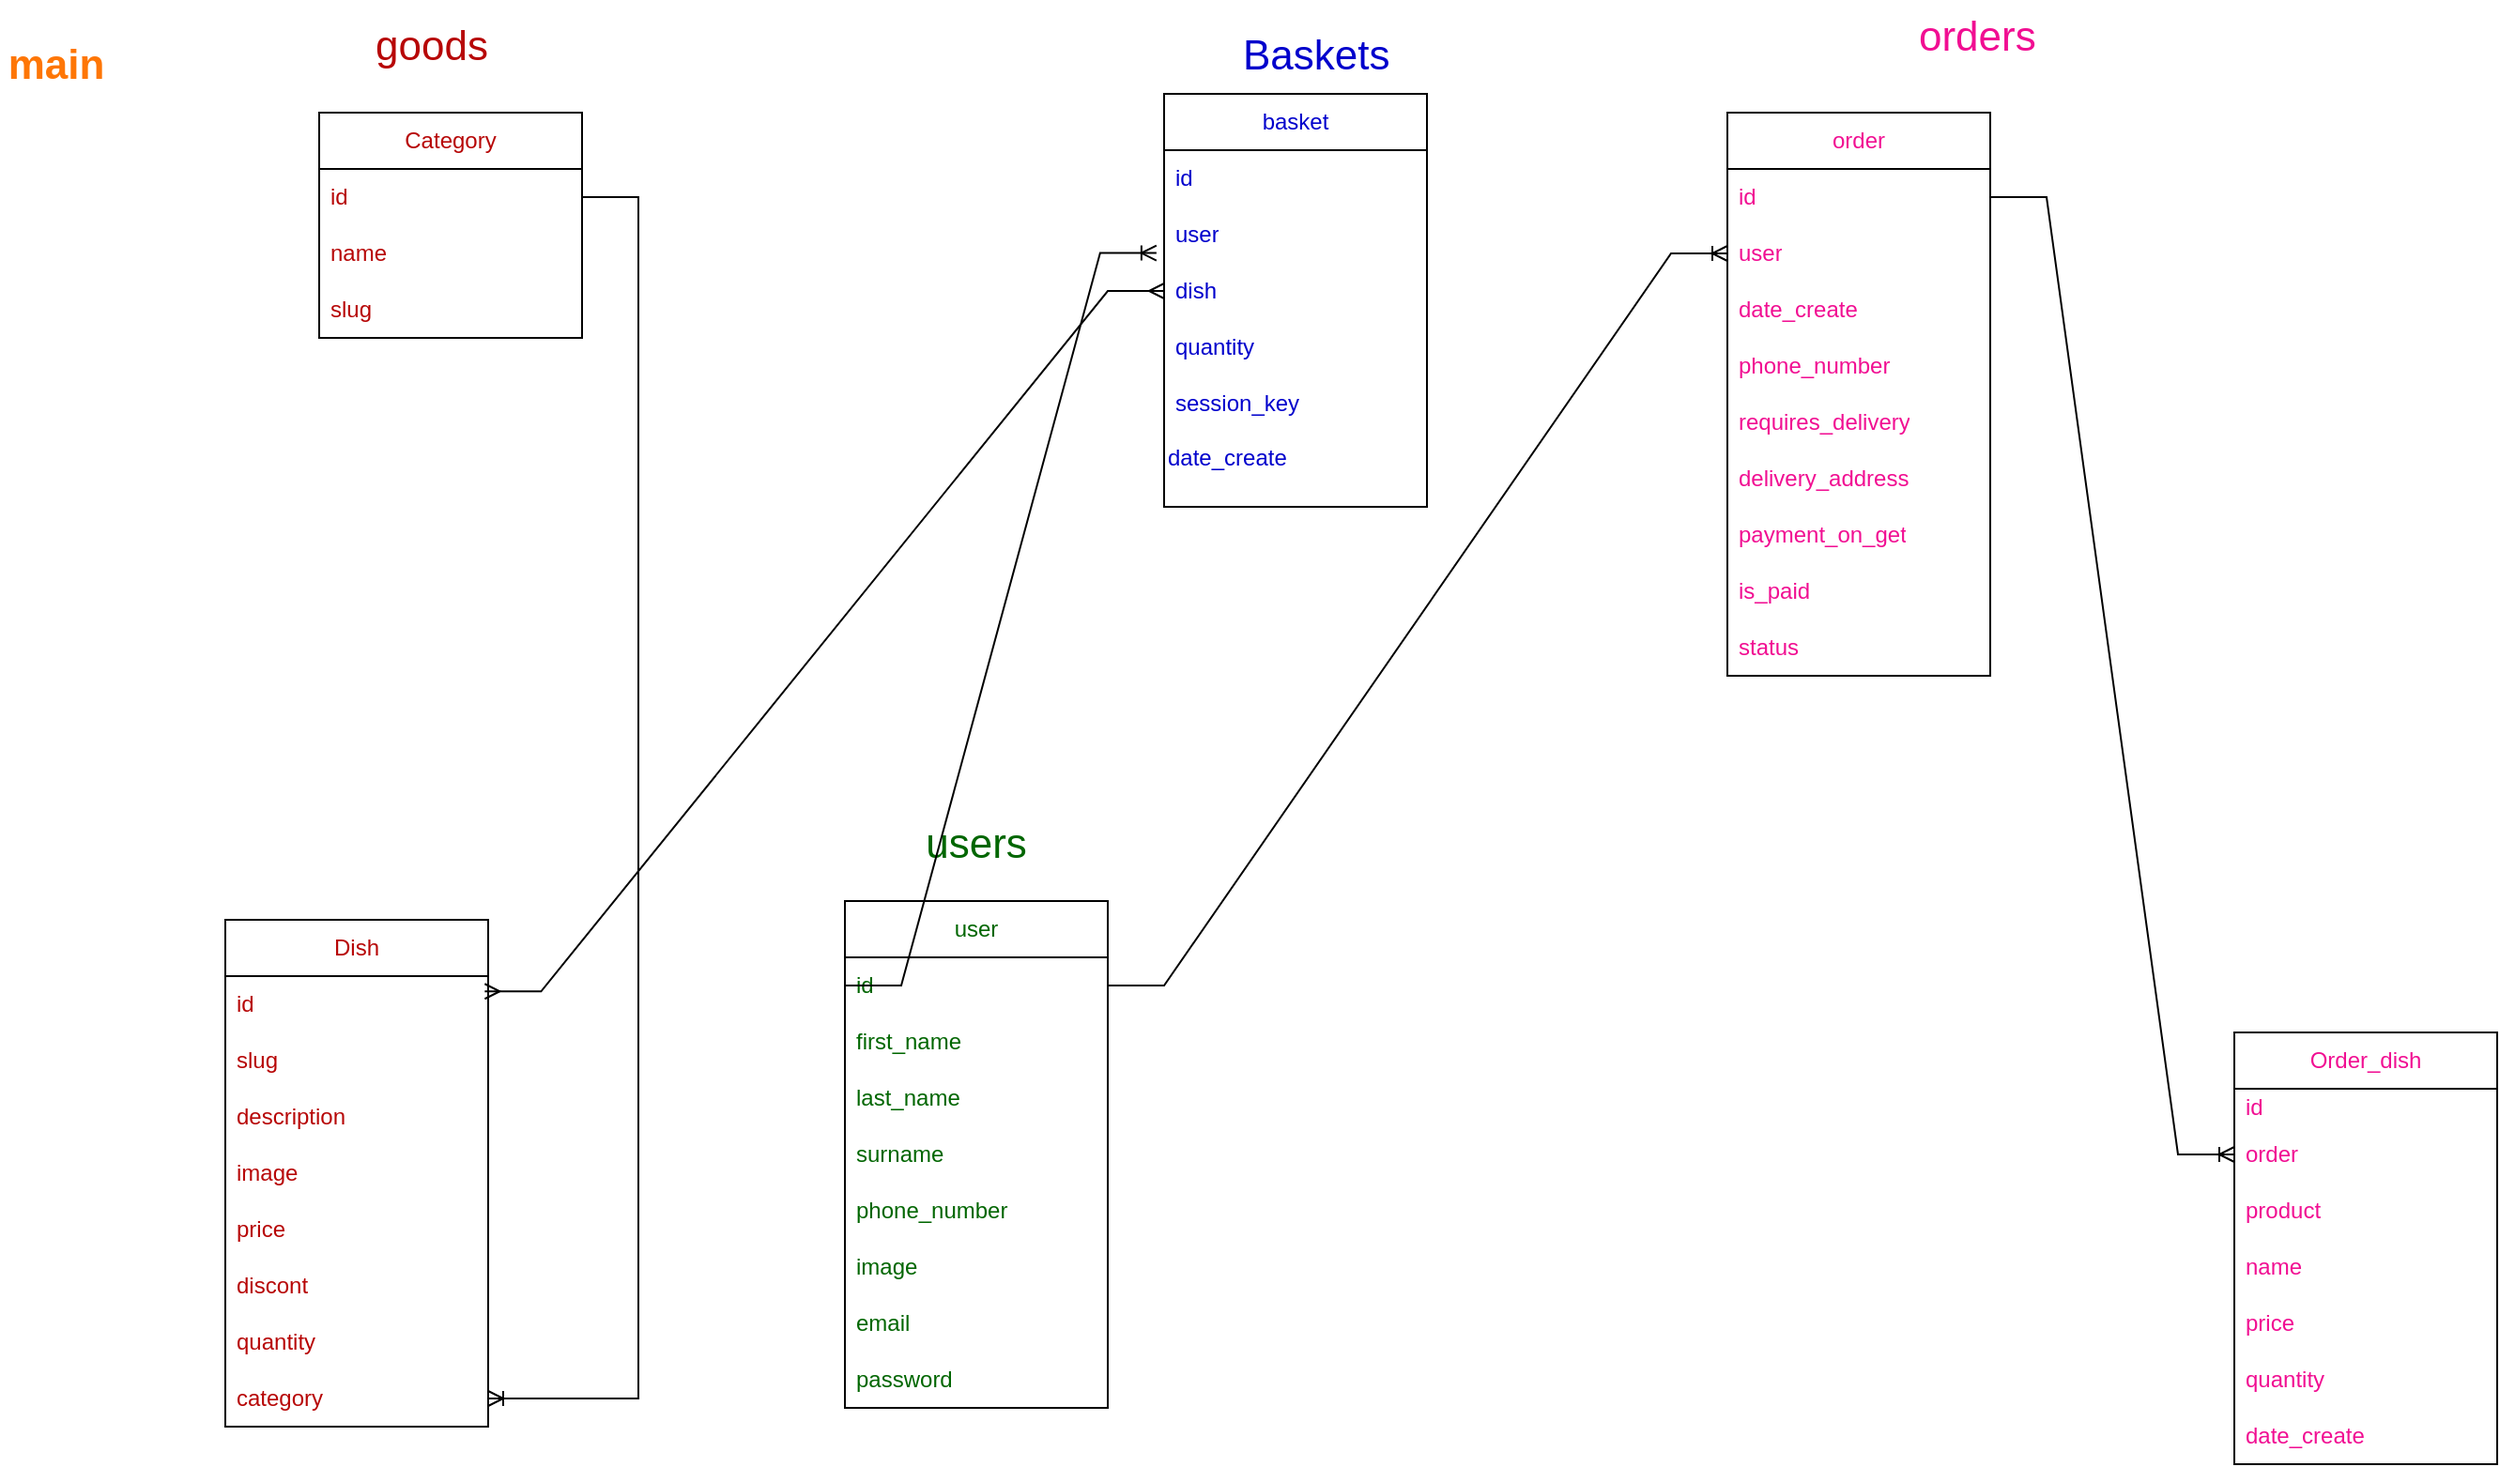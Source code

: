 <mxfile version="24.5.5" type="device">
  <diagram name="Страница — 1" id="jkbEhqZwrUcJdPxw0Eiw">
    <mxGraphModel dx="3344" dy="1325" grid="1" gridSize="10" guides="1" tooltips="1" connect="1" arrows="1" fold="1" page="1" pageScale="1" pageWidth="827" pageHeight="1169" math="0" shadow="0">
      <root>
        <mxCell id="0" />
        <mxCell id="1" parent="0" />
        <mxCell id="aF3I2GzM9ywNMU1NKmK7-1" value="user" style="swimlane;fontStyle=0;childLayout=stackLayout;horizontal=1;startSize=30;horizontalStack=0;resizeParent=1;resizeParentMax=0;resizeLast=0;collapsible=1;marginBottom=0;whiteSpace=wrap;html=1;fontColor=#006600;" parent="1" vertex="1">
          <mxGeometry x="420" y="640" width="140" height="270" as="geometry" />
        </mxCell>
        <mxCell id="aF3I2GzM9ywNMU1NKmK7-2" value="id" style="text;strokeColor=none;fillColor=none;align=left;verticalAlign=middle;spacingLeft=4;spacingRight=4;overflow=hidden;points=[[0,0.5],[1,0.5]];portConstraint=eastwest;rotatable=0;whiteSpace=wrap;html=1;fontColor=#006600;" parent="aF3I2GzM9ywNMU1NKmK7-1" vertex="1">
          <mxGeometry y="30" width="140" height="30" as="geometry" />
        </mxCell>
        <mxCell id="aF3I2GzM9ywNMU1NKmK7-4" value="first_name" style="text;strokeColor=none;fillColor=none;align=left;verticalAlign=middle;spacingLeft=4;spacingRight=4;overflow=hidden;points=[[0,0.5],[1,0.5]];portConstraint=eastwest;rotatable=0;whiteSpace=wrap;html=1;fontColor=#006600;" parent="aF3I2GzM9ywNMU1NKmK7-1" vertex="1">
          <mxGeometry y="60" width="140" height="30" as="geometry" />
        </mxCell>
        <mxCell id="aF3I2GzM9ywNMU1NKmK7-5" value="last_name" style="text;strokeColor=none;fillColor=none;align=left;verticalAlign=middle;spacingLeft=4;spacingRight=4;overflow=hidden;points=[[0,0.5],[1,0.5]];portConstraint=eastwest;rotatable=0;whiteSpace=wrap;html=1;fontColor=#006600;" parent="aF3I2GzM9ywNMU1NKmK7-1" vertex="1">
          <mxGeometry y="90" width="140" height="30" as="geometry" />
        </mxCell>
        <mxCell id="aF3I2GzM9ywNMU1NKmK7-6" value="surname" style="text;strokeColor=none;fillColor=none;align=left;verticalAlign=middle;spacingLeft=4;spacingRight=4;overflow=hidden;points=[[0,0.5],[1,0.5]];portConstraint=eastwest;rotatable=0;whiteSpace=wrap;html=1;fontColor=#006600;" parent="aF3I2GzM9ywNMU1NKmK7-1" vertex="1">
          <mxGeometry y="120" width="140" height="30" as="geometry" />
        </mxCell>
        <mxCell id="wPDR9IkUacYREAARIEA8-29" value="phone_number" style="text;strokeColor=none;fillColor=none;align=left;verticalAlign=middle;spacingLeft=4;spacingRight=4;overflow=hidden;points=[[0,0.5],[1,0.5]];portConstraint=eastwest;rotatable=0;whiteSpace=wrap;html=1;fontColor=#006600;" vertex="1" parent="aF3I2GzM9ywNMU1NKmK7-1">
          <mxGeometry y="150" width="140" height="30" as="geometry" />
        </mxCell>
        <mxCell id="wPDR9IkUacYREAARIEA8-38" value="image" style="text;strokeColor=none;fillColor=none;align=left;verticalAlign=middle;spacingLeft=4;spacingRight=4;overflow=hidden;points=[[0,0.5],[1,0.5]];portConstraint=eastwest;rotatable=0;whiteSpace=wrap;html=1;fontColor=#006600;" vertex="1" parent="aF3I2GzM9ywNMU1NKmK7-1">
          <mxGeometry y="180" width="140" height="30" as="geometry" />
        </mxCell>
        <mxCell id="aF3I2GzM9ywNMU1NKmK7-8" value="email&lt;span style=&quot;font-family: monospace; font-size: 0px; text-wrap: nowrap;&quot;&gt;%3CmxGraphModel%3E%3Croot%3E%3CmxCell%20id%3D%220%22%2F%3E%3CmxCell%20id%3D%221%22%20parent%3D%220%22%2F%3E%3CmxCell%20id%3D%222%22%20value%3D%22password%22%20style%3D%22text%3BstrokeColor%3Dnone%3BfillColor%3Dnone%3Balign%3Dleft%3BverticalAlign%3Dmiddle%3BspacingLeft%3D4%3BspacingRight%3D4%3Boverflow%3Dhidden%3Bpoints%3D%5B%5B0%2C0.5%5D%2C%5B1%2C0.5%5D%5D%3BportConstraint%3Deastwest%3Brotatable%3D0%3BwhiteSpace%3Dwrap%3Bhtml%3D1%3B%22%20vertex%3D%221%22%20parent%3D%221%22%3E%3CmxGeometry%20x%3D%2280%22%20y%3D%22310%22%20width%3D%22140%22%20height%3D%2230%22%20as%3D%22geometry%22%2F%3E%3C%2FmxCell%3E%3C%2Froot%3E%3C%2FmxGraphModel%3E&lt;/span&gt;" style="text;strokeColor=none;fillColor=none;align=left;verticalAlign=middle;spacingLeft=4;spacingRight=4;overflow=hidden;points=[[0,0.5],[1,0.5]];portConstraint=eastwest;rotatable=0;whiteSpace=wrap;html=1;fontColor=#006600;" parent="aF3I2GzM9ywNMU1NKmK7-1" vertex="1">
          <mxGeometry y="210" width="140" height="30" as="geometry" />
        </mxCell>
        <mxCell id="aF3I2GzM9ywNMU1NKmK7-3" value="password" style="text;strokeColor=none;fillColor=none;align=left;verticalAlign=middle;spacingLeft=4;spacingRight=4;overflow=hidden;points=[[0,0.5],[1,0.5]];portConstraint=eastwest;rotatable=0;whiteSpace=wrap;html=1;fontColor=#006600;" parent="aF3I2GzM9ywNMU1NKmK7-1" vertex="1">
          <mxGeometry y="240" width="140" height="30" as="geometry" />
        </mxCell>
        <mxCell id="aF3I2GzM9ywNMU1NKmK7-10" value="basket" style="swimlane;fontStyle=0;childLayout=stackLayout;horizontal=1;startSize=30;horizontalStack=0;resizeParent=1;resizeParentMax=0;resizeLast=0;collapsible=1;marginBottom=0;whiteSpace=wrap;html=1;fontColor=#0000CC;" parent="1" vertex="1">
          <mxGeometry x="590" y="210" width="140" height="220" as="geometry" />
        </mxCell>
        <mxCell id="aF3I2GzM9ywNMU1NKmK7-11" value="id" style="text;strokeColor=none;fillColor=none;align=left;verticalAlign=middle;spacingLeft=4;spacingRight=4;overflow=hidden;points=[[0,0.5],[1,0.5]];portConstraint=eastwest;rotatable=0;whiteSpace=wrap;html=1;fontColor=#0000CC;" parent="aF3I2GzM9ywNMU1NKmK7-10" vertex="1">
          <mxGeometry y="30" width="140" height="30" as="geometry" />
        </mxCell>
        <mxCell id="aF3I2GzM9ywNMU1NKmK7-12" value="user" style="text;strokeColor=none;fillColor=none;align=left;verticalAlign=middle;spacingLeft=4;spacingRight=4;overflow=hidden;points=[[0,0.5],[1,0.5]];portConstraint=eastwest;rotatable=0;whiteSpace=wrap;html=1;fontColor=#0000CC;" parent="aF3I2GzM9ywNMU1NKmK7-10" vertex="1">
          <mxGeometry y="60" width="140" height="30" as="geometry" />
        </mxCell>
        <mxCell id="aF3I2GzM9ywNMU1NKmK7-13" value="dish" style="text;strokeColor=none;fillColor=none;align=left;verticalAlign=middle;spacingLeft=4;spacingRight=4;overflow=hidden;points=[[0,0.5],[1,0.5]];portConstraint=eastwest;rotatable=0;whiteSpace=wrap;html=1;fontColor=#0000CC;" parent="aF3I2GzM9ywNMU1NKmK7-10" vertex="1">
          <mxGeometry y="90" width="140" height="30" as="geometry" />
        </mxCell>
        <mxCell id="wPDR9IkUacYREAARIEA8-17" value="quantity" style="text;strokeColor=none;fillColor=none;align=left;verticalAlign=middle;spacingLeft=4;spacingRight=4;overflow=hidden;points=[[0,0.5],[1,0.5]];portConstraint=eastwest;rotatable=0;whiteSpace=wrap;html=1;fontColor=#0000CC;" vertex="1" parent="aF3I2GzM9ywNMU1NKmK7-10">
          <mxGeometry y="120" width="140" height="30" as="geometry" />
        </mxCell>
        <mxCell id="wPDR9IkUacYREAARIEA8-18" value="session_key" style="text;strokeColor=none;fillColor=none;align=left;verticalAlign=middle;spacingLeft=4;spacingRight=4;overflow=hidden;points=[[0,0.5],[1,0.5]];portConstraint=eastwest;rotatable=0;whiteSpace=wrap;html=1;fontColor=#0000CC;" vertex="1" parent="aF3I2GzM9ywNMU1NKmK7-10">
          <mxGeometry y="150" width="140" height="30" as="geometry" />
        </mxCell>
        <mxCell id="wPDR9IkUacYREAARIEA8-19" value="date_create" style="text;whiteSpace=wrap;fontColor=#0000CC;" vertex="1" parent="aF3I2GzM9ywNMU1NKmK7-10">
          <mxGeometry y="180" width="140" height="40" as="geometry" />
        </mxCell>
        <mxCell id="aF3I2GzM9ywNMU1NKmK7-14" value="order" style="swimlane;fontStyle=0;childLayout=stackLayout;horizontal=1;startSize=30;horizontalStack=0;resizeParent=1;resizeParentMax=0;resizeLast=0;collapsible=1;marginBottom=0;whiteSpace=wrap;html=1;fontColor=#f10e92;" parent="1" vertex="1">
          <mxGeometry x="890" y="220" width="140" height="300" as="geometry" />
        </mxCell>
        <mxCell id="aF3I2GzM9ywNMU1NKmK7-15" value="id" style="text;strokeColor=none;fillColor=none;align=left;verticalAlign=middle;spacingLeft=4;spacingRight=4;overflow=hidden;points=[[0,0.5],[1,0.5]];portConstraint=eastwest;rotatable=0;whiteSpace=wrap;html=1;fontColor=#f10e92;" parent="aF3I2GzM9ywNMU1NKmK7-14" vertex="1">
          <mxGeometry y="30" width="140" height="30" as="geometry" />
        </mxCell>
        <mxCell id="aF3I2GzM9ywNMU1NKmK7-16" value="user" style="text;strokeColor=none;fillColor=none;align=left;verticalAlign=middle;spacingLeft=4;spacingRight=4;overflow=hidden;points=[[0,0.5],[1,0.5]];portConstraint=eastwest;rotatable=0;whiteSpace=wrap;html=1;fontColor=#f10e92;" parent="aF3I2GzM9ywNMU1NKmK7-14" vertex="1">
          <mxGeometry y="60" width="140" height="30" as="geometry" />
        </mxCell>
        <mxCell id="aF3I2GzM9ywNMU1NKmK7-17" value="date_create" style="text;strokeColor=none;fillColor=none;align=left;verticalAlign=middle;spacingLeft=4;spacingRight=4;overflow=hidden;points=[[0,0.5],[1,0.5]];portConstraint=eastwest;rotatable=0;whiteSpace=wrap;html=1;fontColor=#f10e92;" parent="aF3I2GzM9ywNMU1NKmK7-14" vertex="1">
          <mxGeometry y="90" width="140" height="30" as="geometry" />
        </mxCell>
        <mxCell id="aF3I2GzM9ywNMU1NKmK7-18" value="phone_number" style="text;strokeColor=none;fillColor=none;align=left;verticalAlign=middle;spacingLeft=4;spacingRight=4;overflow=hidden;points=[[0,0.5],[1,0.5]];portConstraint=eastwest;rotatable=0;whiteSpace=wrap;html=1;fontColor=#f10e92;" parent="aF3I2GzM9ywNMU1NKmK7-14" vertex="1">
          <mxGeometry y="120" width="140" height="30" as="geometry" />
        </mxCell>
        <mxCell id="aF3I2GzM9ywNMU1NKmK7-19" value="requires_delivery" style="text;strokeColor=none;fillColor=none;align=left;verticalAlign=middle;spacingLeft=4;spacingRight=4;overflow=hidden;points=[[0,0.5],[1,0.5]];portConstraint=eastwest;rotatable=0;whiteSpace=wrap;html=1;fontColor=#f10e92;" parent="aF3I2GzM9ywNMU1NKmK7-14" vertex="1">
          <mxGeometry y="150" width="140" height="30" as="geometry" />
        </mxCell>
        <mxCell id="aF3I2GzM9ywNMU1NKmK7-20" value="delivery_address" style="text;strokeColor=none;fillColor=none;align=left;verticalAlign=middle;spacingLeft=4;spacingRight=4;overflow=hidden;points=[[0,0.5],[1,0.5]];portConstraint=eastwest;rotatable=0;whiteSpace=wrap;html=1;fontColor=#f10e92;" parent="aF3I2GzM9ywNMU1NKmK7-14" vertex="1">
          <mxGeometry y="180" width="140" height="30" as="geometry" />
        </mxCell>
        <mxCell id="wPDR9IkUacYREAARIEA8-22" value="payment_on_get" style="text;strokeColor=none;fillColor=none;align=left;verticalAlign=middle;spacingLeft=4;spacingRight=4;overflow=hidden;points=[[0,0.5],[1,0.5]];portConstraint=eastwest;rotatable=0;whiteSpace=wrap;html=1;fontColor=#f10e92;" vertex="1" parent="aF3I2GzM9ywNMU1NKmK7-14">
          <mxGeometry y="210" width="140" height="30" as="geometry" />
        </mxCell>
        <mxCell id="wPDR9IkUacYREAARIEA8-27" value="is_paid" style="text;strokeColor=none;fillColor=none;align=left;verticalAlign=middle;spacingLeft=4;spacingRight=4;overflow=hidden;points=[[0,0.5],[1,0.5]];portConstraint=eastwest;rotatable=0;whiteSpace=wrap;html=1;fontColor=#f10e92;" vertex="1" parent="aF3I2GzM9ywNMU1NKmK7-14">
          <mxGeometry y="240" width="140" height="30" as="geometry" />
        </mxCell>
        <mxCell id="wPDR9IkUacYREAARIEA8-24" value="status" style="text;strokeColor=none;fillColor=none;align=left;verticalAlign=middle;spacingLeft=4;spacingRight=4;overflow=hidden;points=[[0,0.5],[1,0.5]];portConstraint=eastwest;rotatable=0;whiteSpace=wrap;html=1;fontColor=#f10e92;" vertex="1" parent="aF3I2GzM9ywNMU1NKmK7-14">
          <mxGeometry y="270" width="140" height="30" as="geometry" />
        </mxCell>
        <mxCell id="aF3I2GzM9ywNMU1NKmK7-21" value="Order_dish" style="swimlane;fontStyle=0;childLayout=stackLayout;horizontal=1;startSize=30;horizontalStack=0;resizeParent=1;resizeParentMax=0;resizeLast=0;collapsible=1;marginBottom=0;whiteSpace=wrap;html=1;fontColor=#f10e92;" parent="1" vertex="1">
          <mxGeometry x="1160" y="710" width="140" height="230" as="geometry" />
        </mxCell>
        <mxCell id="aF3I2GzM9ywNMU1NKmK7-22" value="id" style="text;strokeColor=none;fillColor=none;align=left;verticalAlign=middle;spacingLeft=4;spacingRight=4;overflow=hidden;points=[[0,0.5],[1,0.5]];portConstraint=eastwest;rotatable=0;whiteSpace=wrap;html=1;fontColor=#f10e92;" parent="aF3I2GzM9ywNMU1NKmK7-21" vertex="1">
          <mxGeometry y="30" width="140" height="20" as="geometry" />
        </mxCell>
        <mxCell id="aF3I2GzM9ywNMU1NKmK7-23" value="&lt;span style=&quot;font-size: 12px;&quot;&gt;order&lt;/span&gt;" style="text;strokeColor=none;fillColor=none;align=left;verticalAlign=middle;spacingLeft=4;spacingRight=4;overflow=hidden;points=[[0,0.5],[1,0.5]];portConstraint=eastwest;rotatable=0;whiteSpace=wrap;html=1;fontColor=#f10e92;" parent="aF3I2GzM9ywNMU1NKmK7-21" vertex="1">
          <mxGeometry y="50" width="140" height="30" as="geometry" />
        </mxCell>
        <mxCell id="aF3I2GzM9ywNMU1NKmK7-24" value="product&amp;nbsp;" style="text;strokeColor=none;fillColor=none;align=left;verticalAlign=middle;spacingLeft=4;spacingRight=4;overflow=hidden;points=[[0,0.5],[1,0.5]];portConstraint=eastwest;rotatable=0;whiteSpace=wrap;html=1;fontColor=#f10e92;" parent="aF3I2GzM9ywNMU1NKmK7-21" vertex="1">
          <mxGeometry y="80" width="140" height="30" as="geometry" />
        </mxCell>
        <mxCell id="aF3I2GzM9ywNMU1NKmK7-25" value="name" style="text;strokeColor=none;fillColor=none;align=left;verticalAlign=middle;spacingLeft=4;spacingRight=4;overflow=hidden;points=[[0,0.5],[1,0.5]];portConstraint=eastwest;rotatable=0;whiteSpace=wrap;html=1;fontColor=#f10e92;" parent="aF3I2GzM9ywNMU1NKmK7-21" vertex="1">
          <mxGeometry y="110" width="140" height="30" as="geometry" />
        </mxCell>
        <mxCell id="aF3I2GzM9ywNMU1NKmK7-26" value="price&amp;nbsp;" style="text;strokeColor=none;fillColor=none;align=left;verticalAlign=middle;spacingLeft=4;spacingRight=4;overflow=hidden;points=[[0,0.5],[1,0.5]];portConstraint=eastwest;rotatable=0;whiteSpace=wrap;html=1;fontColor=#f10e92;" parent="aF3I2GzM9ywNMU1NKmK7-21" vertex="1">
          <mxGeometry y="140" width="140" height="30" as="geometry" />
        </mxCell>
        <mxCell id="aF3I2GzM9ywNMU1NKmK7-27" value="quantity" style="text;strokeColor=none;fillColor=none;align=left;verticalAlign=middle;spacingLeft=4;spacingRight=4;overflow=hidden;points=[[0,0.5],[1,0.5]];portConstraint=eastwest;rotatable=0;whiteSpace=wrap;html=1;fontColor=#f10e92;" parent="aF3I2GzM9ywNMU1NKmK7-21" vertex="1">
          <mxGeometry y="170" width="140" height="30" as="geometry" />
        </mxCell>
        <mxCell id="wPDR9IkUacYREAARIEA8-28" value="date_create" style="text;strokeColor=none;fillColor=none;align=left;verticalAlign=middle;spacingLeft=4;spacingRight=4;overflow=hidden;points=[[0,0.5],[1,0.5]];portConstraint=eastwest;rotatable=0;whiteSpace=wrap;html=1;fontColor=#f10e92;" vertex="1" parent="aF3I2GzM9ywNMU1NKmK7-21">
          <mxGeometry y="200" width="140" height="30" as="geometry" />
        </mxCell>
        <mxCell id="aF3I2GzM9ywNMU1NKmK7-28" value="Dish" style="swimlane;fontStyle=0;childLayout=stackLayout;horizontal=1;startSize=30;horizontalStack=0;resizeParent=1;resizeParentMax=0;resizeLast=0;collapsible=1;marginBottom=0;whiteSpace=wrap;html=1;fontColor=#b70606;" parent="1" vertex="1">
          <mxGeometry x="90" y="650" width="140" height="270" as="geometry" />
        </mxCell>
        <mxCell id="aF3I2GzM9ywNMU1NKmK7-29" value="id" style="text;strokeColor=none;fillColor=none;align=left;verticalAlign=middle;spacingLeft=4;spacingRight=4;overflow=hidden;points=[[0,0.5],[1,0.5]];portConstraint=eastwest;rotatable=0;whiteSpace=wrap;html=1;fontColor=#b70606;" parent="aF3I2GzM9ywNMU1NKmK7-28" vertex="1">
          <mxGeometry y="30" width="140" height="30" as="geometry" />
        </mxCell>
        <mxCell id="wPDR9IkUacYREAARIEA8-2" value="slug" style="text;strokeColor=none;fillColor=none;align=left;verticalAlign=middle;spacingLeft=4;spacingRight=4;overflow=hidden;points=[[0,0.5],[1,0.5]];portConstraint=eastwest;rotatable=0;whiteSpace=wrap;html=1;fontColor=#b70606;" vertex="1" parent="aF3I2GzM9ywNMU1NKmK7-28">
          <mxGeometry y="60" width="140" height="30" as="geometry" />
        </mxCell>
        <mxCell id="aF3I2GzM9ywNMU1NKmK7-31" value="description" style="text;strokeColor=none;fillColor=none;align=left;verticalAlign=middle;spacingLeft=4;spacingRight=4;overflow=hidden;points=[[0,0.5],[1,0.5]];portConstraint=eastwest;rotatable=0;whiteSpace=wrap;html=1;fontColor=#b70606;" parent="aF3I2GzM9ywNMU1NKmK7-28" vertex="1">
          <mxGeometry y="90" width="140" height="30" as="geometry" />
        </mxCell>
        <mxCell id="wPDR9IkUacYREAARIEA8-5" value="image" style="text;strokeColor=none;fillColor=none;align=left;verticalAlign=middle;spacingLeft=4;spacingRight=4;overflow=hidden;points=[[0,0.5],[1,0.5]];portConstraint=eastwest;rotatable=0;whiteSpace=wrap;html=1;fontColor=#b70606;" vertex="1" parent="aF3I2GzM9ywNMU1NKmK7-28">
          <mxGeometry y="120" width="140" height="30" as="geometry" />
        </mxCell>
        <mxCell id="aF3I2GzM9ywNMU1NKmK7-32" value="price" style="text;strokeColor=none;fillColor=none;align=left;verticalAlign=middle;spacingLeft=4;spacingRight=4;overflow=hidden;points=[[0,0.5],[1,0.5]];portConstraint=eastwest;rotatable=0;whiteSpace=wrap;html=1;fontColor=#b70606;" parent="aF3I2GzM9ywNMU1NKmK7-28" vertex="1">
          <mxGeometry y="150" width="140" height="30" as="geometry" />
        </mxCell>
        <mxCell id="wPDR9IkUacYREAARIEA8-4" value="discont" style="text;strokeColor=none;fillColor=none;align=left;verticalAlign=middle;spacingLeft=4;spacingRight=4;overflow=hidden;points=[[0,0.5],[1,0.5]];portConstraint=eastwest;rotatable=0;whiteSpace=wrap;html=1;fontColor=#b70606;" vertex="1" parent="aF3I2GzM9ywNMU1NKmK7-28">
          <mxGeometry y="180" width="140" height="30" as="geometry" />
        </mxCell>
        <mxCell id="wPDR9IkUacYREAARIEA8-3" value="quantity" style="text;strokeColor=none;fillColor=none;align=left;verticalAlign=middle;spacingLeft=4;spacingRight=4;overflow=hidden;points=[[0,0.5],[1,0.5]];portConstraint=eastwest;rotatable=0;whiteSpace=wrap;html=1;fontColor=#b70606;" vertex="1" parent="aF3I2GzM9ywNMU1NKmK7-28">
          <mxGeometry y="210" width="140" height="30" as="geometry" />
        </mxCell>
        <mxCell id="wPDR9IkUacYREAARIEA8-6" value="category" style="text;strokeColor=none;fillColor=none;align=left;verticalAlign=middle;spacingLeft=4;spacingRight=4;overflow=hidden;points=[[0,0.5],[1,0.5]];portConstraint=eastwest;rotatable=0;whiteSpace=wrap;html=1;fontColor=#b70606;" vertex="1" parent="aF3I2GzM9ywNMU1NKmK7-28">
          <mxGeometry y="240" width="140" height="30" as="geometry" />
        </mxCell>
        <mxCell id="aF3I2GzM9ywNMU1NKmK7-34" value="Category" style="swimlane;fontStyle=0;childLayout=stackLayout;horizontal=1;startSize=30;horizontalStack=0;resizeParent=1;resizeParentMax=0;resizeLast=0;collapsible=1;marginBottom=0;whiteSpace=wrap;html=1;fontColor=#b70606;" parent="1" vertex="1">
          <mxGeometry x="140" y="220" width="140" height="120" as="geometry" />
        </mxCell>
        <mxCell id="aF3I2GzM9ywNMU1NKmK7-35" value="id" style="text;strokeColor=none;fillColor=none;align=left;verticalAlign=middle;spacingLeft=4;spacingRight=4;overflow=hidden;points=[[0,0.5],[1,0.5]];portConstraint=eastwest;rotatable=0;whiteSpace=wrap;html=1;fontColor=#b70606;" parent="aF3I2GzM9ywNMU1NKmK7-34" vertex="1">
          <mxGeometry y="30" width="140" height="30" as="geometry" />
        </mxCell>
        <mxCell id="aF3I2GzM9ywNMU1NKmK7-36" value="name" style="text;strokeColor=none;fillColor=none;align=left;verticalAlign=middle;spacingLeft=4;spacingRight=4;overflow=hidden;points=[[0,0.5],[1,0.5]];portConstraint=eastwest;rotatable=0;whiteSpace=wrap;html=1;fontColor=#b70606;" parent="aF3I2GzM9ywNMU1NKmK7-34" vertex="1">
          <mxGeometry y="60" width="140" height="30" as="geometry" />
        </mxCell>
        <mxCell id="wPDR9IkUacYREAARIEA8-1" value="slug" style="text;strokeColor=none;fillColor=none;align=left;verticalAlign=middle;spacingLeft=4;spacingRight=4;overflow=hidden;points=[[0,0.5],[1,0.5]];portConstraint=eastwest;rotatable=0;whiteSpace=wrap;html=1;fontColor=#b70606;" vertex="1" parent="aF3I2GzM9ywNMU1NKmK7-34">
          <mxGeometry y="90" width="140" height="30" as="geometry" />
        </mxCell>
        <mxCell id="wPDR9IkUacYREAARIEA8-7" value="goods" style="text;html=1;align=center;verticalAlign=middle;whiteSpace=wrap;rounded=0;fontSize=22;fontColor=#b70606;" vertex="1" parent="1">
          <mxGeometry x="160" y="160" width="80" height="50" as="geometry" />
        </mxCell>
        <mxCell id="wPDR9IkUacYREAARIEA8-8" value="main" style="text;html=1;align=center;verticalAlign=middle;whiteSpace=wrap;rounded=0;fontSize=22;fontColor=#fe7606;fontStyle=1" vertex="1" parent="1">
          <mxGeometry x="-30" y="180" width="60" height="30" as="geometry" />
        </mxCell>
        <mxCell id="wPDR9IkUacYREAARIEA8-9" value="" style="edgeStyle=entityRelationEdgeStyle;fontSize=12;html=1;endArrow=ERoneToMany;rounded=0;fontColor=#b70606;" edge="1" parent="1" source="aF3I2GzM9ywNMU1NKmK7-35" target="wPDR9IkUacYREAARIEA8-6">
          <mxGeometry width="100" height="100" relative="1" as="geometry">
            <mxPoint x="520" y="700" as="sourcePoint" />
            <mxPoint x="620" y="600" as="targetPoint" />
            <Array as="points">
              <mxPoint x="370" y="460" />
              <mxPoint x="350" y="470" />
            </Array>
          </mxGeometry>
        </mxCell>
        <mxCell id="wPDR9IkUacYREAARIEA8-10" value="users" style="text;html=1;align=center;verticalAlign=middle;whiteSpace=wrap;rounded=0;fontSize=22;fontColor=#006600;" vertex="1" parent="1">
          <mxGeometry x="450" y="585" width="80" height="50" as="geometry" />
        </mxCell>
        <mxCell id="wPDR9IkUacYREAARIEA8-13" value="&lt;div style=&quot;text-align: center; font-size: 22px;&quot;&gt;&lt;span style=&quot;background-color: initial; font-size: 22px;&quot;&gt;Baskets&lt;/span&gt;&lt;/div&gt;" style="text;whiteSpace=wrap;html=1;fontSize=22;fontColor=#0000CC;" vertex="1" parent="1">
          <mxGeometry x="630" y="170" width="60" height="40" as="geometry" />
        </mxCell>
        <mxCell id="wPDR9IkUacYREAARIEA8-14" value="&lt;div style=&quot;text-align: center; font-size: 22px;&quot;&gt;orders&lt;/div&gt;" style="text;whiteSpace=wrap;html=1;fontSize=22;fontColor=#f10e92;" vertex="1" parent="1">
          <mxGeometry x="990" y="160" width="80" height="50" as="geometry" />
        </mxCell>
        <mxCell id="wPDR9IkUacYREAARIEA8-41" value="" style="edgeStyle=entityRelationEdgeStyle;fontSize=12;html=1;endArrow=ERmany;startArrow=ERmany;rounded=0;entryX=0;entryY=0.5;entryDx=0;entryDy=0;exitX=0.987;exitY=0.271;exitDx=0;exitDy=0;exitPerimeter=0;" edge="1" parent="1" source="aF3I2GzM9ywNMU1NKmK7-29" target="aF3I2GzM9ywNMU1NKmK7-13">
          <mxGeometry width="100" height="100" relative="1" as="geometry">
            <mxPoint x="530" y="810" as="sourcePoint" />
            <mxPoint x="630" y="710" as="targetPoint" />
          </mxGeometry>
        </mxCell>
        <mxCell id="wPDR9IkUacYREAARIEA8-42" value="" style="edgeStyle=entityRelationEdgeStyle;fontSize=12;html=1;endArrow=ERoneToMany;rounded=0;exitX=0;exitY=0.5;exitDx=0;exitDy=0;entryX=-0.029;entryY=0.826;entryDx=0;entryDy=0;entryPerimeter=0;" edge="1" parent="1" source="aF3I2GzM9ywNMU1NKmK7-2" target="aF3I2GzM9ywNMU1NKmK7-12">
          <mxGeometry width="100" height="100" relative="1" as="geometry">
            <mxPoint x="530" y="810" as="sourcePoint" />
            <mxPoint x="630" y="710" as="targetPoint" />
          </mxGeometry>
        </mxCell>
        <mxCell id="wPDR9IkUacYREAARIEA8-43" value="" style="edgeStyle=entityRelationEdgeStyle;fontSize=12;html=1;endArrow=ERoneToMany;rounded=0;entryX=0;entryY=0.5;entryDx=0;entryDy=0;exitX=1;exitY=0.5;exitDx=0;exitDy=0;" edge="1" parent="1" source="aF3I2GzM9ywNMU1NKmK7-2" target="aF3I2GzM9ywNMU1NKmK7-16">
          <mxGeometry width="100" height="100" relative="1" as="geometry">
            <mxPoint x="530" y="810" as="sourcePoint" />
            <mxPoint x="630" y="710" as="targetPoint" />
          </mxGeometry>
        </mxCell>
        <mxCell id="wPDR9IkUacYREAARIEA8-44" value="" style="edgeStyle=entityRelationEdgeStyle;fontSize=12;html=1;endArrow=ERoneToMany;rounded=0;entryX=0;entryY=0.5;entryDx=0;entryDy=0;exitX=1;exitY=0.5;exitDx=0;exitDy=0;fontColor=#f10e92;" edge="1" parent="1" source="aF3I2GzM9ywNMU1NKmK7-15" target="aF3I2GzM9ywNMU1NKmK7-23">
          <mxGeometry width="100" height="100" relative="1" as="geometry">
            <mxPoint x="530" y="810" as="sourcePoint" />
            <mxPoint x="630" y="710" as="targetPoint" />
            <Array as="points">
              <mxPoint x="1090" y="580" />
              <mxPoint x="1180" y="540" />
              <mxPoint x="1170" y="680" />
              <mxPoint x="1130" y="380" />
              <mxPoint x="1100" y="590" />
            </Array>
          </mxGeometry>
        </mxCell>
      </root>
    </mxGraphModel>
  </diagram>
</mxfile>
